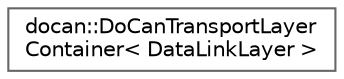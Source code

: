 digraph "Graphical Class Hierarchy"
{
 // LATEX_PDF_SIZE
  bgcolor="transparent";
  edge [fontname=Helvetica,fontsize=10,labelfontname=Helvetica,labelfontsize=10];
  node [fontname=Helvetica,fontsize=10,shape=box,height=0.2,width=0.4];
  rankdir="LR";
  Node0 [id="Node000000",label="docan::DoCanTransportLayer\lContainer\< DataLinkLayer \>",height=0.2,width=0.4,color="grey40", fillcolor="white", style="filled",URL="$dc/dba/classdocan_1_1DoCanTransportLayerContainer.html",tooltip=" "];
}

